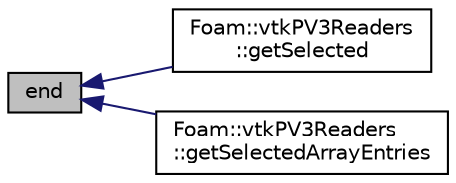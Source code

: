digraph "end"
{
  bgcolor="transparent";
  edge [fontname="Helvetica",fontsize="10",labelfontname="Helvetica",labelfontsize="10"];
  node [fontname="Helvetica",fontsize="10",shape=record];
  rankdir="LR";
  Node1 [label="end",height=0.2,width=0.4,color="black", fillcolor="grey75", style="filled", fontcolor="black"];
  Node1 -> Node2 [dir="back",color="midnightblue",fontsize="10",style="solid",fontname="Helvetica"];
  Node2 [label="Foam::vtkPV3Readers\l::getSelected",height=0.2,width=0.4,color="black",URL="$a10853.html#afd46ec079f14b850972d32e70a331e03",tooltip="Retrieve a sub-list of the current selections. "];
  Node1 -> Node3 [dir="back",color="midnightblue",fontsize="10",style="solid",fontname="Helvetica"];
  Node3 [label="Foam::vtkPV3Readers\l::getSelectedArrayEntries",height=0.2,width=0.4,color="black",URL="$a10853.html#a0e9e525b3998e2531705384a05bb725b",tooltip="Retrieve a sub-list of the current selections. "];
}
